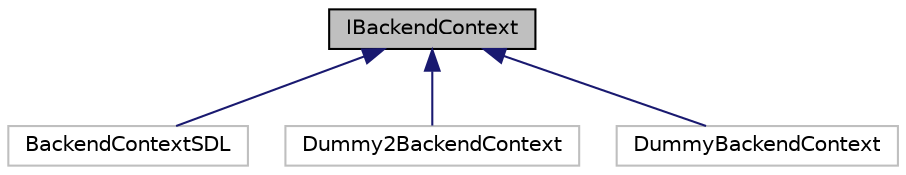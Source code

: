 digraph "IBackendContext"
{
 // LATEX_PDF_SIZE
  edge [fontname="Helvetica",fontsize="10",labelfontname="Helvetica",labelfontsize="10"];
  node [fontname="Helvetica",fontsize="10",shape=record];
  Node1 [label="IBackendContext",height=0.2,width=0.4,color="black", fillcolor="grey75", style="filled", fontcolor="black",tooltip=" "];
  Node1 -> Node2 [dir="back",color="midnightblue",fontsize="10",style="solid",fontname="Helvetica"];
  Node2 [label="BackendContextSDL",height=0.2,width=0.4,color="grey75", fillcolor="white", style="filled",URL="$struct_backend_context_s_d_l.html",tooltip=" "];
  Node1 -> Node3 [dir="back",color="midnightblue",fontsize="10",style="solid",fontname="Helvetica"];
  Node3 [label="Dummy2BackendContext",height=0.2,width=0.4,color="grey75", fillcolor="white", style="filled",URL="$struct_dummy2_backend_context.html",tooltip=" "];
  Node1 -> Node4 [dir="back",color="midnightblue",fontsize="10",style="solid",fontname="Helvetica"];
  Node4 [label="DummyBackendContext",height=0.2,width=0.4,color="grey75", fillcolor="white", style="filled",URL="$struct_dummy_backend_context.html",tooltip=" "];
}
